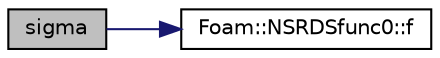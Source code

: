 digraph "sigma"
{
  bgcolor="transparent";
  edge [fontname="Helvetica",fontsize="10",labelfontname="Helvetica",labelfontsize="10"];
  node [fontname="Helvetica",fontsize="10",shape=record];
  rankdir="LR";
  Node131 [label="sigma",height=0.2,width=0.4,color="black", fillcolor="grey75", style="filled", fontcolor="black"];
  Node131 -> Node132 [color="midnightblue",fontsize="10",style="solid",fontname="Helvetica"];
  Node132 [label="Foam::NSRDSfunc0::f",height=0.2,width=0.4,color="black",URL="$a31769.html#a44a3c8c9472a1fd8054ed8f5fd36e77a",tooltip="Evaluate the function and return the result. "];
}
